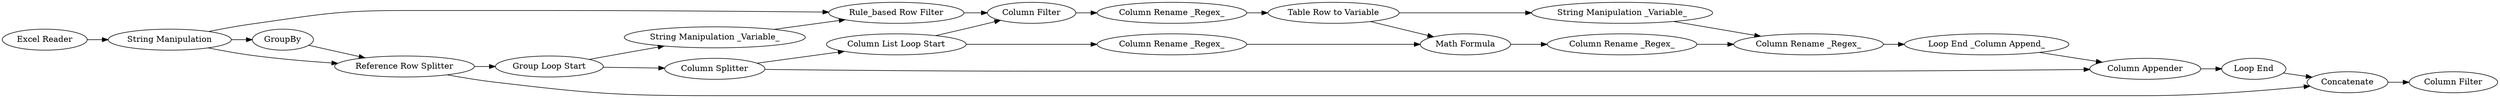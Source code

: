 digraph {
	"1310552078683998629_20" [label="Column Rename _Regex_"]
	"1310552078683998629_32" [label=Concatenate]
	"1310552078683998629_4" [label=GroupBy]
	"1310552078683998629_6" [label="Group Loop Start"]
	"1310552078683998629_31" [label="Reference Row Splitter"]
	"1310552078683998629_30" [label="Column Rename _Regex_"]
	"1310552078683998629_2" [label="Excel Reader"]
	"1310552078683998629_16" [label="Column Splitter"]
	"1310552078683998629_19" [label="Math Formula"]
	"1310552078683998629_24" [label="String Manipulation _Variable_"]
	"1310552078683998629_21" [label="Column Rename _Regex_"]
	"1310552078683998629_15" [label="Column List Loop Start"]
	"1310552078683998629_33" [label="Column Filter"]
	"1310552078683998629_28" [label="Loop End"]
	"1310552078683998629_27" [label="Column Appender"]
	"1310552078683998629_10" [label="Rule_based Row Filter"]
	"1310552078683998629_25" [label="Column Rename _Regex_"]
	"1310552078683998629_3" [label="String Manipulation"]
	"1310552078683998629_17" [label="Column Filter"]
	"1310552078683998629_9" [label="String Manipulation _Variable_"]
	"1310552078683998629_29" [label="Table Row to Variable"]
	"1310552078683998629_26" [label="Loop End _Column Append_"]
	"1310552078683998629_31" -> "1310552078683998629_6"
	"1310552078683998629_25" -> "1310552078683998629_26"
	"1310552078683998629_29" -> "1310552078683998629_24"
	"1310552078683998629_31" -> "1310552078683998629_32"
	"1310552078683998629_4" -> "1310552078683998629_31"
	"1310552078683998629_15" -> "1310552078683998629_20"
	"1310552078683998629_6" -> "1310552078683998629_16"
	"1310552078683998629_26" -> "1310552078683998629_27"
	"1310552078683998629_19" -> "1310552078683998629_21"
	"1310552078683998629_10" -> "1310552078683998629_17"
	"1310552078683998629_9" -> "1310552078683998629_10"
	"1310552078683998629_32" -> "1310552078683998629_33"
	"1310552078683998629_30" -> "1310552078683998629_29"
	"1310552078683998629_28" -> "1310552078683998629_32"
	"1310552078683998629_16" -> "1310552078683998629_15"
	"1310552078683998629_24" -> "1310552078683998629_25"
	"1310552078683998629_21" -> "1310552078683998629_25"
	"1310552078683998629_6" -> "1310552078683998629_9"
	"1310552078683998629_17" -> "1310552078683998629_30"
	"1310552078683998629_29" -> "1310552078683998629_19"
	"1310552078683998629_3" -> "1310552078683998629_31"
	"1310552078683998629_15" -> "1310552078683998629_17"
	"1310552078683998629_16" -> "1310552078683998629_27"
	"1310552078683998629_27" -> "1310552078683998629_28"
	"1310552078683998629_3" -> "1310552078683998629_10"
	"1310552078683998629_2" -> "1310552078683998629_3"
	"1310552078683998629_20" -> "1310552078683998629_19"
	"1310552078683998629_3" -> "1310552078683998629_4"
	rankdir=LR
}
